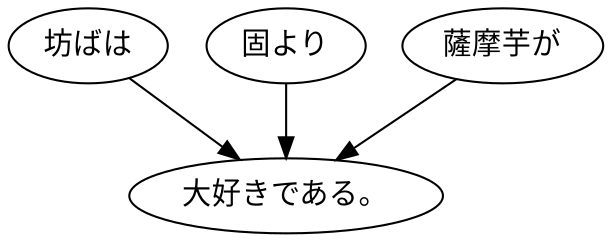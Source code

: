 digraph graph6657 {
	node0 [label="坊ばは"];
	node1 [label="固より"];
	node2 [label="薩摩芋が"];
	node3 [label="大好きである。"];
	node0 -> node3;
	node1 -> node3;
	node2 -> node3;
}
